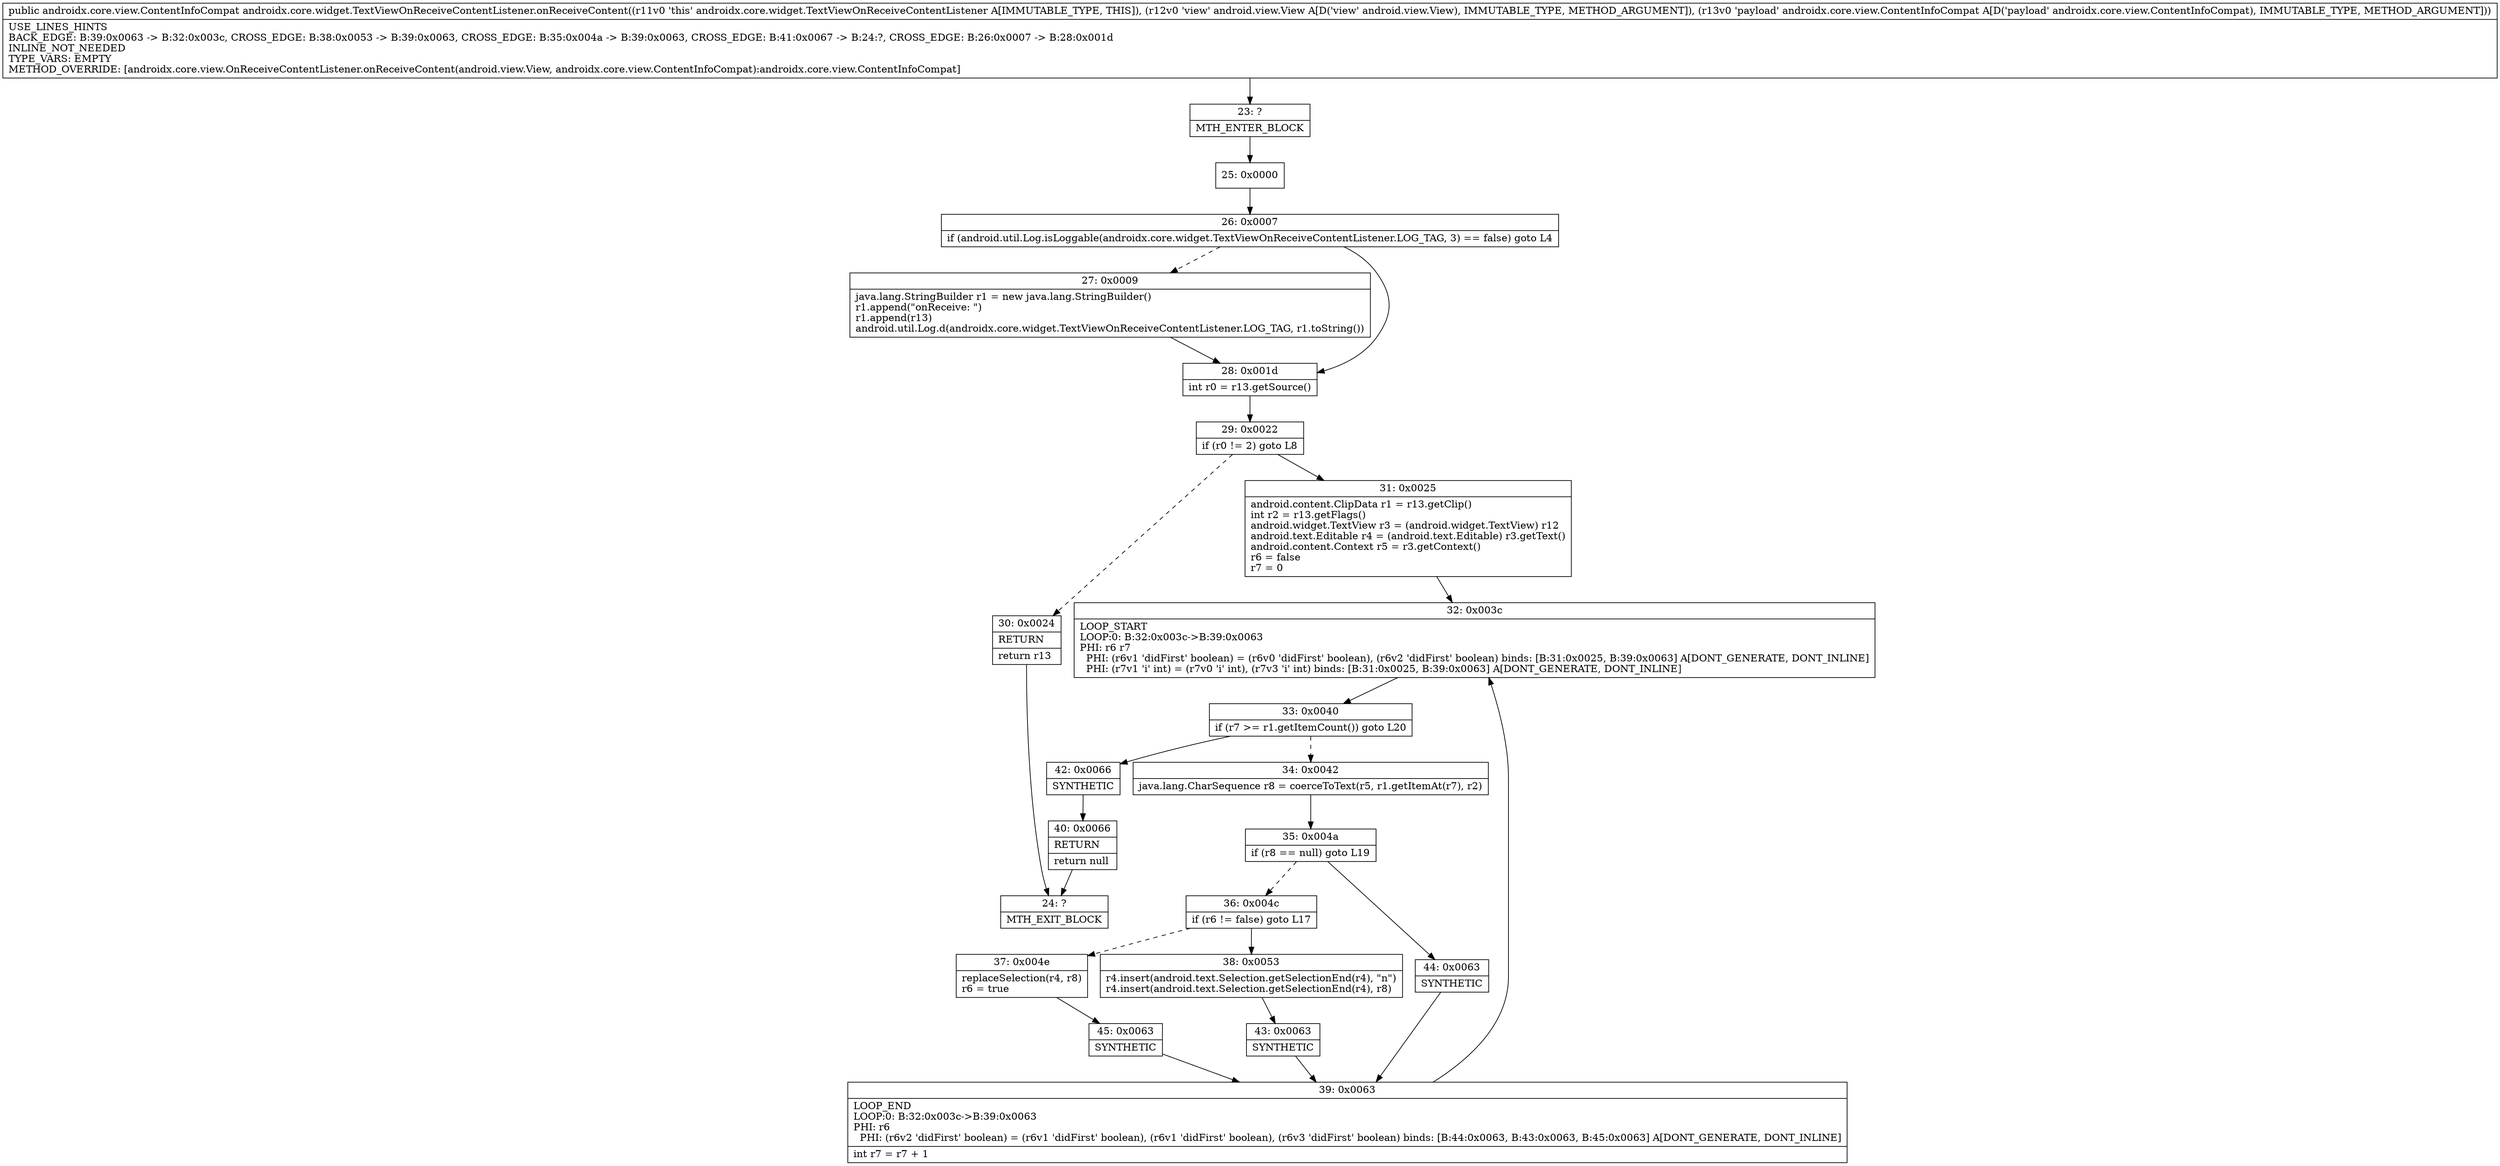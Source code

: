 digraph "CFG forandroidx.core.widget.TextViewOnReceiveContentListener.onReceiveContent(Landroid\/view\/View;Landroidx\/core\/view\/ContentInfoCompat;)Landroidx\/core\/view\/ContentInfoCompat;" {
Node_23 [shape=record,label="{23\:\ ?|MTH_ENTER_BLOCK\l}"];
Node_25 [shape=record,label="{25\:\ 0x0000}"];
Node_26 [shape=record,label="{26\:\ 0x0007|if (android.util.Log.isLoggable(androidx.core.widget.TextViewOnReceiveContentListener.LOG_TAG, 3) == false) goto L4\l}"];
Node_27 [shape=record,label="{27\:\ 0x0009|java.lang.StringBuilder r1 = new java.lang.StringBuilder()\lr1.append(\"onReceive: \")\lr1.append(r13)\landroid.util.Log.d(androidx.core.widget.TextViewOnReceiveContentListener.LOG_TAG, r1.toString())\l}"];
Node_28 [shape=record,label="{28\:\ 0x001d|int r0 = r13.getSource()\l}"];
Node_29 [shape=record,label="{29\:\ 0x0022|if (r0 != 2) goto L8\l}"];
Node_30 [shape=record,label="{30\:\ 0x0024|RETURN\l|return r13\l}"];
Node_24 [shape=record,label="{24\:\ ?|MTH_EXIT_BLOCK\l}"];
Node_31 [shape=record,label="{31\:\ 0x0025|android.content.ClipData r1 = r13.getClip()\lint r2 = r13.getFlags()\landroid.widget.TextView r3 = (android.widget.TextView) r12\landroid.text.Editable r4 = (android.text.Editable) r3.getText()\landroid.content.Context r5 = r3.getContext()\lr6 = false\lr7 = 0\l}"];
Node_32 [shape=record,label="{32\:\ 0x003c|LOOP_START\lLOOP:0: B:32:0x003c\-\>B:39:0x0063\lPHI: r6 r7 \l  PHI: (r6v1 'didFirst' boolean) = (r6v0 'didFirst' boolean), (r6v2 'didFirst' boolean) binds: [B:31:0x0025, B:39:0x0063] A[DONT_GENERATE, DONT_INLINE]\l  PHI: (r7v1 'i' int) = (r7v0 'i' int), (r7v3 'i' int) binds: [B:31:0x0025, B:39:0x0063] A[DONT_GENERATE, DONT_INLINE]\l}"];
Node_33 [shape=record,label="{33\:\ 0x0040|if (r7 \>= r1.getItemCount()) goto L20\l}"];
Node_34 [shape=record,label="{34\:\ 0x0042|java.lang.CharSequence r8 = coerceToText(r5, r1.getItemAt(r7), r2)\l}"];
Node_35 [shape=record,label="{35\:\ 0x004a|if (r8 == null) goto L19\l}"];
Node_36 [shape=record,label="{36\:\ 0x004c|if (r6 != false) goto L17\l}"];
Node_37 [shape=record,label="{37\:\ 0x004e|replaceSelection(r4, r8)\lr6 = true\l}"];
Node_45 [shape=record,label="{45\:\ 0x0063|SYNTHETIC\l}"];
Node_39 [shape=record,label="{39\:\ 0x0063|LOOP_END\lLOOP:0: B:32:0x003c\-\>B:39:0x0063\lPHI: r6 \l  PHI: (r6v2 'didFirst' boolean) = (r6v1 'didFirst' boolean), (r6v1 'didFirst' boolean), (r6v3 'didFirst' boolean) binds: [B:44:0x0063, B:43:0x0063, B:45:0x0063] A[DONT_GENERATE, DONT_INLINE]\l|int r7 = r7 + 1\l}"];
Node_38 [shape=record,label="{38\:\ 0x0053|r4.insert(android.text.Selection.getSelectionEnd(r4), \"n\")\lr4.insert(android.text.Selection.getSelectionEnd(r4), r8)\l}"];
Node_43 [shape=record,label="{43\:\ 0x0063|SYNTHETIC\l}"];
Node_44 [shape=record,label="{44\:\ 0x0063|SYNTHETIC\l}"];
Node_42 [shape=record,label="{42\:\ 0x0066|SYNTHETIC\l}"];
Node_40 [shape=record,label="{40\:\ 0x0066|RETURN\l|return null\l}"];
MethodNode[shape=record,label="{public androidx.core.view.ContentInfoCompat androidx.core.widget.TextViewOnReceiveContentListener.onReceiveContent((r11v0 'this' androidx.core.widget.TextViewOnReceiveContentListener A[IMMUTABLE_TYPE, THIS]), (r12v0 'view' android.view.View A[D('view' android.view.View), IMMUTABLE_TYPE, METHOD_ARGUMENT]), (r13v0 'payload' androidx.core.view.ContentInfoCompat A[D('payload' androidx.core.view.ContentInfoCompat), IMMUTABLE_TYPE, METHOD_ARGUMENT]))  | USE_LINES_HINTS\lBACK_EDGE: B:39:0x0063 \-\> B:32:0x003c, CROSS_EDGE: B:38:0x0053 \-\> B:39:0x0063, CROSS_EDGE: B:35:0x004a \-\> B:39:0x0063, CROSS_EDGE: B:41:0x0067 \-\> B:24:?, CROSS_EDGE: B:26:0x0007 \-\> B:28:0x001d\lINLINE_NOT_NEEDED\lTYPE_VARS: EMPTY\lMETHOD_OVERRIDE: [androidx.core.view.OnReceiveContentListener.onReceiveContent(android.view.View, androidx.core.view.ContentInfoCompat):androidx.core.view.ContentInfoCompat]\l}"];
MethodNode -> Node_23;Node_23 -> Node_25;
Node_25 -> Node_26;
Node_26 -> Node_27[style=dashed];
Node_26 -> Node_28;
Node_27 -> Node_28;
Node_28 -> Node_29;
Node_29 -> Node_30[style=dashed];
Node_29 -> Node_31;
Node_30 -> Node_24;
Node_31 -> Node_32;
Node_32 -> Node_33;
Node_33 -> Node_34[style=dashed];
Node_33 -> Node_42;
Node_34 -> Node_35;
Node_35 -> Node_36[style=dashed];
Node_35 -> Node_44;
Node_36 -> Node_37[style=dashed];
Node_36 -> Node_38;
Node_37 -> Node_45;
Node_45 -> Node_39;
Node_39 -> Node_32;
Node_38 -> Node_43;
Node_43 -> Node_39;
Node_44 -> Node_39;
Node_42 -> Node_40;
Node_40 -> Node_24;
}


